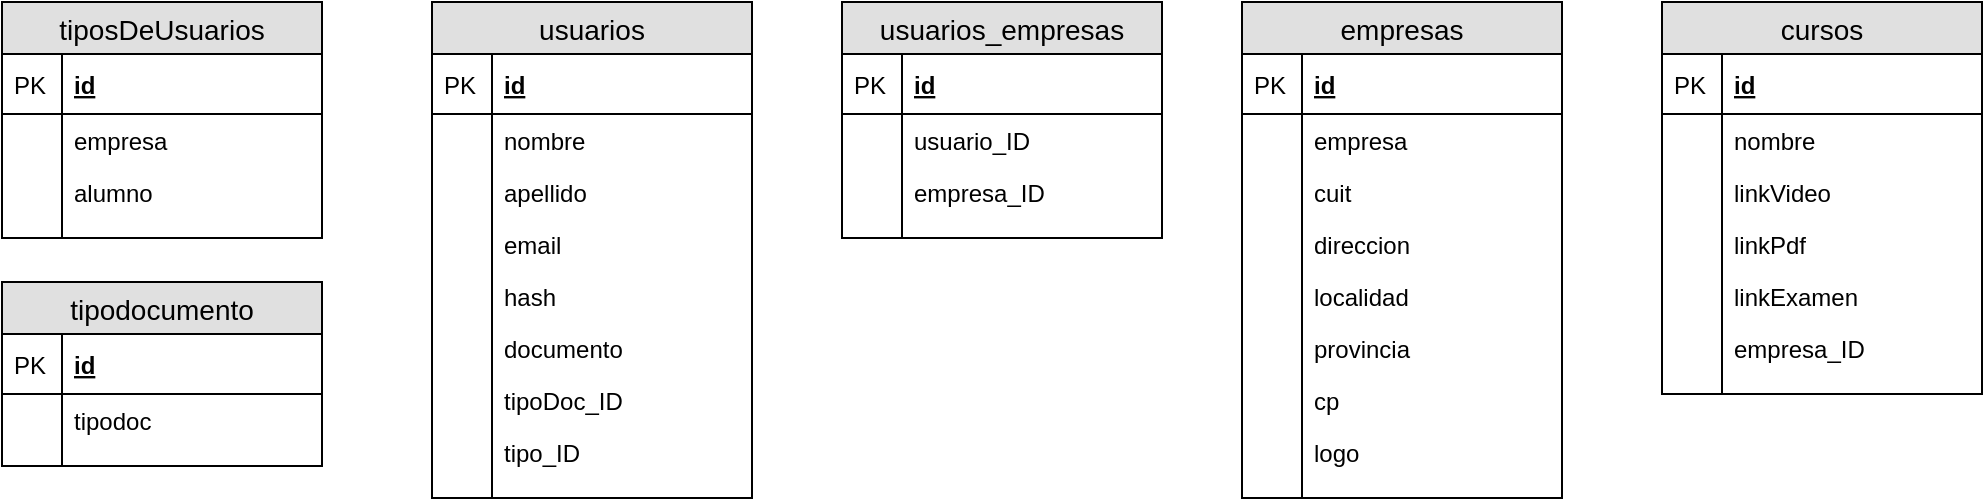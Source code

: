 <mxfile version="12.1.7" type="github" pages="1">
  <diagram id="rwCzeXzMKJZECigRZFu8" name="Page-1">
    <mxGraphModel dx="1005" dy="551" grid="1" gridSize="10" guides="1" tooltips="1" connect="1" arrows="1" fold="1" page="1" pageScale="1" pageWidth="827" pageHeight="1169" math="0" shadow="0">
      <root>
        <mxCell id="0"/>
        <mxCell id="1" parent="0"/>
        <mxCell id="yXwIp1TPtq5uOMqV-L0E-1" value="usuarios" style="swimlane;fontStyle=0;childLayout=stackLayout;horizontal=1;startSize=26;fillColor=#e0e0e0;horizontalStack=0;resizeParent=1;resizeParentMax=0;resizeLast=0;collapsible=1;marginBottom=0;swimlaneFillColor=#ffffff;align=center;fontSize=14;" vertex="1" parent="1">
          <mxGeometry x="235" y="60" width="160" height="248" as="geometry"/>
        </mxCell>
        <mxCell id="yXwIp1TPtq5uOMqV-L0E-2" value="id" style="shape=partialRectangle;top=0;left=0;right=0;bottom=1;align=left;verticalAlign=middle;fillColor=none;spacingLeft=34;spacingRight=4;overflow=hidden;rotatable=0;points=[[0,0.5],[1,0.5]];portConstraint=eastwest;dropTarget=0;fontStyle=5;fontSize=12;" vertex="1" parent="yXwIp1TPtq5uOMqV-L0E-1">
          <mxGeometry y="26" width="160" height="30" as="geometry"/>
        </mxCell>
        <mxCell id="yXwIp1TPtq5uOMqV-L0E-3" value="PK" style="shape=partialRectangle;top=0;left=0;bottom=0;fillColor=none;align=left;verticalAlign=middle;spacingLeft=4;spacingRight=4;overflow=hidden;rotatable=0;points=[];portConstraint=eastwest;part=1;fontSize=12;" vertex="1" connectable="0" parent="yXwIp1TPtq5uOMqV-L0E-2">
          <mxGeometry width="30" height="30" as="geometry"/>
        </mxCell>
        <mxCell id="yXwIp1TPtq5uOMqV-L0E-4" value="nombre" style="shape=partialRectangle;top=0;left=0;right=0;bottom=0;align=left;verticalAlign=top;fillColor=none;spacingLeft=34;spacingRight=4;overflow=hidden;rotatable=0;points=[[0,0.5],[1,0.5]];portConstraint=eastwest;dropTarget=0;fontSize=12;" vertex="1" parent="yXwIp1TPtq5uOMqV-L0E-1">
          <mxGeometry y="56" width="160" height="26" as="geometry"/>
        </mxCell>
        <mxCell id="yXwIp1TPtq5uOMqV-L0E-5" value="" style="shape=partialRectangle;top=0;left=0;bottom=0;fillColor=none;align=left;verticalAlign=top;spacingLeft=4;spacingRight=4;overflow=hidden;rotatable=0;points=[];portConstraint=eastwest;part=1;fontSize=12;" vertex="1" connectable="0" parent="yXwIp1TPtq5uOMqV-L0E-4">
          <mxGeometry width="30" height="26" as="geometry"/>
        </mxCell>
        <mxCell id="yXwIp1TPtq5uOMqV-L0E-6" value="apellido" style="shape=partialRectangle;top=0;left=0;right=0;bottom=0;align=left;verticalAlign=top;fillColor=none;spacingLeft=34;spacingRight=4;overflow=hidden;rotatable=0;points=[[0,0.5],[1,0.5]];portConstraint=eastwest;dropTarget=0;fontSize=12;" vertex="1" parent="yXwIp1TPtq5uOMqV-L0E-1">
          <mxGeometry y="82" width="160" height="26" as="geometry"/>
        </mxCell>
        <mxCell id="yXwIp1TPtq5uOMqV-L0E-7" value="" style="shape=partialRectangle;top=0;left=0;bottom=0;fillColor=none;align=left;verticalAlign=top;spacingLeft=4;spacingRight=4;overflow=hidden;rotatable=0;points=[];portConstraint=eastwest;part=1;fontSize=12;" vertex="1" connectable="0" parent="yXwIp1TPtq5uOMqV-L0E-6">
          <mxGeometry width="30" height="26" as="geometry"/>
        </mxCell>
        <mxCell id="yXwIp1TPtq5uOMqV-L0E-8" value="email" style="shape=partialRectangle;top=0;left=0;right=0;bottom=0;align=left;verticalAlign=top;fillColor=none;spacingLeft=34;spacingRight=4;overflow=hidden;rotatable=0;points=[[0,0.5],[1,0.5]];portConstraint=eastwest;dropTarget=0;fontSize=12;" vertex="1" parent="yXwIp1TPtq5uOMqV-L0E-1">
          <mxGeometry y="108" width="160" height="26" as="geometry"/>
        </mxCell>
        <mxCell id="yXwIp1TPtq5uOMqV-L0E-9" value="" style="shape=partialRectangle;top=0;left=0;bottom=0;fillColor=none;align=left;verticalAlign=top;spacingLeft=4;spacingRight=4;overflow=hidden;rotatable=0;points=[];portConstraint=eastwest;part=1;fontSize=12;" vertex="1" connectable="0" parent="yXwIp1TPtq5uOMqV-L0E-8">
          <mxGeometry width="30" height="26" as="geometry"/>
        </mxCell>
        <mxCell id="yXwIp1TPtq5uOMqV-L0E-12" value="hash" style="shape=partialRectangle;top=0;left=0;right=0;bottom=0;align=left;verticalAlign=top;fillColor=none;spacingLeft=34;spacingRight=4;overflow=hidden;rotatable=0;points=[[0,0.5],[1,0.5]];portConstraint=eastwest;dropTarget=0;fontSize=12;" vertex="1" parent="yXwIp1TPtq5uOMqV-L0E-1">
          <mxGeometry y="134" width="160" height="26" as="geometry"/>
        </mxCell>
        <mxCell id="yXwIp1TPtq5uOMqV-L0E-13" value="" style="shape=partialRectangle;top=0;left=0;bottom=0;fillColor=none;align=left;verticalAlign=top;spacingLeft=4;spacingRight=4;overflow=hidden;rotatable=0;points=[];portConstraint=eastwest;part=1;fontSize=12;" vertex="1" connectable="0" parent="yXwIp1TPtq5uOMqV-L0E-12">
          <mxGeometry width="30" height="26" as="geometry"/>
        </mxCell>
        <mxCell id="yXwIp1TPtq5uOMqV-L0E-88" value="documento" style="shape=partialRectangle;top=0;left=0;right=0;bottom=0;align=left;verticalAlign=top;fillColor=none;spacingLeft=34;spacingRight=4;overflow=hidden;rotatable=0;points=[[0,0.5],[1,0.5]];portConstraint=eastwest;dropTarget=0;fontSize=12;" vertex="1" parent="yXwIp1TPtq5uOMqV-L0E-1">
          <mxGeometry y="160" width="160" height="26" as="geometry"/>
        </mxCell>
        <mxCell id="yXwIp1TPtq5uOMqV-L0E-89" value="" style="shape=partialRectangle;top=0;left=0;bottom=0;fillColor=none;align=left;verticalAlign=top;spacingLeft=4;spacingRight=4;overflow=hidden;rotatable=0;points=[];portConstraint=eastwest;part=1;fontSize=12;" vertex="1" connectable="0" parent="yXwIp1TPtq5uOMqV-L0E-88">
          <mxGeometry width="30" height="26" as="geometry"/>
        </mxCell>
        <mxCell id="yXwIp1TPtq5uOMqV-L0E-86" value="tipoDoc_ID" style="shape=partialRectangle;top=0;left=0;right=0;bottom=0;align=left;verticalAlign=top;fillColor=none;spacingLeft=34;spacingRight=4;overflow=hidden;rotatable=0;points=[[0,0.5],[1,0.5]];portConstraint=eastwest;dropTarget=0;fontSize=12;" vertex="1" parent="yXwIp1TPtq5uOMqV-L0E-1">
          <mxGeometry y="186" width="160" height="26" as="geometry"/>
        </mxCell>
        <mxCell id="yXwIp1TPtq5uOMqV-L0E-87" value="" style="shape=partialRectangle;top=0;left=0;bottom=0;fillColor=none;align=left;verticalAlign=top;spacingLeft=4;spacingRight=4;overflow=hidden;rotatable=0;points=[];portConstraint=eastwest;part=1;fontSize=12;" vertex="1" connectable="0" parent="yXwIp1TPtq5uOMqV-L0E-86">
          <mxGeometry width="30" height="26" as="geometry"/>
        </mxCell>
        <mxCell id="yXwIp1TPtq5uOMqV-L0E-16" value="tipo_ID" style="shape=partialRectangle;top=0;left=0;right=0;bottom=0;align=left;verticalAlign=top;fillColor=none;spacingLeft=34;spacingRight=4;overflow=hidden;rotatable=0;points=[[0,0.5],[1,0.5]];portConstraint=eastwest;dropTarget=0;fontSize=12;" vertex="1" parent="yXwIp1TPtq5uOMqV-L0E-1">
          <mxGeometry y="212" width="160" height="26" as="geometry"/>
        </mxCell>
        <mxCell id="yXwIp1TPtq5uOMqV-L0E-17" value="" style="shape=partialRectangle;top=0;left=0;bottom=0;fillColor=none;align=left;verticalAlign=top;spacingLeft=4;spacingRight=4;overflow=hidden;rotatable=0;points=[];portConstraint=eastwest;part=1;fontSize=12;" vertex="1" connectable="0" parent="yXwIp1TPtq5uOMqV-L0E-16">
          <mxGeometry width="30" height="26" as="geometry"/>
        </mxCell>
        <mxCell id="yXwIp1TPtq5uOMqV-L0E-10" value="" style="shape=partialRectangle;top=0;left=0;right=0;bottom=0;align=left;verticalAlign=top;fillColor=none;spacingLeft=34;spacingRight=4;overflow=hidden;rotatable=0;points=[[0,0.5],[1,0.5]];portConstraint=eastwest;dropTarget=0;fontSize=12;" vertex="1" parent="yXwIp1TPtq5uOMqV-L0E-1">
          <mxGeometry y="238" width="160" height="10" as="geometry"/>
        </mxCell>
        <mxCell id="yXwIp1TPtq5uOMqV-L0E-11" value="" style="shape=partialRectangle;top=0;left=0;bottom=0;fillColor=none;align=left;verticalAlign=top;spacingLeft=4;spacingRight=4;overflow=hidden;rotatable=0;points=[];portConstraint=eastwest;part=1;fontSize=12;" vertex="1" connectable="0" parent="yXwIp1TPtq5uOMqV-L0E-10">
          <mxGeometry width="30" height="10" as="geometry"/>
        </mxCell>
        <mxCell id="yXwIp1TPtq5uOMqV-L0E-18" value="tiposDeUsuarios" style="swimlane;fontStyle=0;childLayout=stackLayout;horizontal=1;startSize=26;fillColor=#e0e0e0;horizontalStack=0;resizeParent=1;resizeParentMax=0;resizeLast=0;collapsible=1;marginBottom=0;swimlaneFillColor=#ffffff;align=center;fontSize=14;" vertex="1" parent="1">
          <mxGeometry x="20" y="60" width="160" height="118" as="geometry"/>
        </mxCell>
        <mxCell id="yXwIp1TPtq5uOMqV-L0E-19" value="id" style="shape=partialRectangle;top=0;left=0;right=0;bottom=1;align=left;verticalAlign=middle;fillColor=none;spacingLeft=34;spacingRight=4;overflow=hidden;rotatable=0;points=[[0,0.5],[1,0.5]];portConstraint=eastwest;dropTarget=0;fontStyle=5;fontSize=12;" vertex="1" parent="yXwIp1TPtq5uOMqV-L0E-18">
          <mxGeometry y="26" width="160" height="30" as="geometry"/>
        </mxCell>
        <mxCell id="yXwIp1TPtq5uOMqV-L0E-20" value="PK" style="shape=partialRectangle;top=0;left=0;bottom=0;fillColor=none;align=left;verticalAlign=middle;spacingLeft=4;spacingRight=4;overflow=hidden;rotatable=0;points=[];portConstraint=eastwest;part=1;fontSize=12;" vertex="1" connectable="0" parent="yXwIp1TPtq5uOMqV-L0E-19">
          <mxGeometry width="30" height="30" as="geometry"/>
        </mxCell>
        <mxCell id="yXwIp1TPtq5uOMqV-L0E-21" value="empresa" style="shape=partialRectangle;top=0;left=0;right=0;bottom=0;align=left;verticalAlign=top;fillColor=none;spacingLeft=34;spacingRight=4;overflow=hidden;rotatable=0;points=[[0,0.5],[1,0.5]];portConstraint=eastwest;dropTarget=0;fontSize=12;" vertex="1" parent="yXwIp1TPtq5uOMqV-L0E-18">
          <mxGeometry y="56" width="160" height="26" as="geometry"/>
        </mxCell>
        <mxCell id="yXwIp1TPtq5uOMqV-L0E-22" value="" style="shape=partialRectangle;top=0;left=0;bottom=0;fillColor=none;align=left;verticalAlign=top;spacingLeft=4;spacingRight=4;overflow=hidden;rotatable=0;points=[];portConstraint=eastwest;part=1;fontSize=12;" vertex="1" connectable="0" parent="yXwIp1TPtq5uOMqV-L0E-21">
          <mxGeometry width="30" height="26" as="geometry"/>
        </mxCell>
        <mxCell id="yXwIp1TPtq5uOMqV-L0E-23" value="alumno" style="shape=partialRectangle;top=0;left=0;right=0;bottom=0;align=left;verticalAlign=top;fillColor=none;spacingLeft=34;spacingRight=4;overflow=hidden;rotatable=0;points=[[0,0.5],[1,0.5]];portConstraint=eastwest;dropTarget=0;fontSize=12;" vertex="1" parent="yXwIp1TPtq5uOMqV-L0E-18">
          <mxGeometry y="82" width="160" height="26" as="geometry"/>
        </mxCell>
        <mxCell id="yXwIp1TPtq5uOMqV-L0E-24" value="" style="shape=partialRectangle;top=0;left=0;bottom=0;fillColor=none;align=left;verticalAlign=top;spacingLeft=4;spacingRight=4;overflow=hidden;rotatable=0;points=[];portConstraint=eastwest;part=1;fontSize=12;" vertex="1" connectable="0" parent="yXwIp1TPtq5uOMqV-L0E-23">
          <mxGeometry width="30" height="26" as="geometry"/>
        </mxCell>
        <mxCell id="yXwIp1TPtq5uOMqV-L0E-33" value="" style="shape=partialRectangle;top=0;left=0;right=0;bottom=0;align=left;verticalAlign=top;fillColor=none;spacingLeft=34;spacingRight=4;overflow=hidden;rotatable=0;points=[[0,0.5],[1,0.5]];portConstraint=eastwest;dropTarget=0;fontSize=12;" vertex="1" parent="yXwIp1TPtq5uOMqV-L0E-18">
          <mxGeometry y="108" width="160" height="10" as="geometry"/>
        </mxCell>
        <mxCell id="yXwIp1TPtq5uOMqV-L0E-34" value="" style="shape=partialRectangle;top=0;left=0;bottom=0;fillColor=none;align=left;verticalAlign=top;spacingLeft=4;spacingRight=4;overflow=hidden;rotatable=0;points=[];portConstraint=eastwest;part=1;fontSize=12;" vertex="1" connectable="0" parent="yXwIp1TPtq5uOMqV-L0E-33">
          <mxGeometry width="30" height="10" as="geometry"/>
        </mxCell>
        <mxCell id="yXwIp1TPtq5uOMqV-L0E-35" value="cursos" style="swimlane;fontStyle=0;childLayout=stackLayout;horizontal=1;startSize=26;fillColor=#e0e0e0;horizontalStack=0;resizeParent=1;resizeParentMax=0;resizeLast=0;collapsible=1;marginBottom=0;swimlaneFillColor=#ffffff;align=center;fontSize=14;" vertex="1" parent="1">
          <mxGeometry x="850" y="60" width="160" height="196" as="geometry"/>
        </mxCell>
        <mxCell id="yXwIp1TPtq5uOMqV-L0E-36" value="id" style="shape=partialRectangle;top=0;left=0;right=0;bottom=1;align=left;verticalAlign=middle;fillColor=none;spacingLeft=34;spacingRight=4;overflow=hidden;rotatable=0;points=[[0,0.5],[1,0.5]];portConstraint=eastwest;dropTarget=0;fontStyle=5;fontSize=12;" vertex="1" parent="yXwIp1TPtq5uOMqV-L0E-35">
          <mxGeometry y="26" width="160" height="30" as="geometry"/>
        </mxCell>
        <mxCell id="yXwIp1TPtq5uOMqV-L0E-37" value="PK" style="shape=partialRectangle;top=0;left=0;bottom=0;fillColor=none;align=left;verticalAlign=middle;spacingLeft=4;spacingRight=4;overflow=hidden;rotatable=0;points=[];portConstraint=eastwest;part=1;fontSize=12;" vertex="1" connectable="0" parent="yXwIp1TPtq5uOMqV-L0E-36">
          <mxGeometry width="30" height="30" as="geometry"/>
        </mxCell>
        <mxCell id="yXwIp1TPtq5uOMqV-L0E-38" value="nombre" style="shape=partialRectangle;top=0;left=0;right=0;bottom=0;align=left;verticalAlign=top;fillColor=none;spacingLeft=34;spacingRight=4;overflow=hidden;rotatable=0;points=[[0,0.5],[1,0.5]];portConstraint=eastwest;dropTarget=0;fontSize=12;" vertex="1" parent="yXwIp1TPtq5uOMqV-L0E-35">
          <mxGeometry y="56" width="160" height="26" as="geometry"/>
        </mxCell>
        <mxCell id="yXwIp1TPtq5uOMqV-L0E-39" value="" style="shape=partialRectangle;top=0;left=0;bottom=0;fillColor=none;align=left;verticalAlign=top;spacingLeft=4;spacingRight=4;overflow=hidden;rotatable=0;points=[];portConstraint=eastwest;part=1;fontSize=12;" vertex="1" connectable="0" parent="yXwIp1TPtq5uOMqV-L0E-38">
          <mxGeometry width="30" height="26" as="geometry"/>
        </mxCell>
        <mxCell id="yXwIp1TPtq5uOMqV-L0E-40" value="linkVideo" style="shape=partialRectangle;top=0;left=0;right=0;bottom=0;align=left;verticalAlign=top;fillColor=none;spacingLeft=34;spacingRight=4;overflow=hidden;rotatable=0;points=[[0,0.5],[1,0.5]];portConstraint=eastwest;dropTarget=0;fontSize=12;" vertex="1" parent="yXwIp1TPtq5uOMqV-L0E-35">
          <mxGeometry y="82" width="160" height="26" as="geometry"/>
        </mxCell>
        <mxCell id="yXwIp1TPtq5uOMqV-L0E-41" value="" style="shape=partialRectangle;top=0;left=0;bottom=0;fillColor=none;align=left;verticalAlign=top;spacingLeft=4;spacingRight=4;overflow=hidden;rotatable=0;points=[];portConstraint=eastwest;part=1;fontSize=12;" vertex="1" connectable="0" parent="yXwIp1TPtq5uOMqV-L0E-40">
          <mxGeometry width="30" height="26" as="geometry"/>
        </mxCell>
        <mxCell id="yXwIp1TPtq5uOMqV-L0E-44" value="linkPdf" style="shape=partialRectangle;top=0;left=0;right=0;bottom=0;align=left;verticalAlign=top;fillColor=none;spacingLeft=34;spacingRight=4;overflow=hidden;rotatable=0;points=[[0,0.5],[1,0.5]];portConstraint=eastwest;dropTarget=0;fontSize=12;" vertex="1" parent="yXwIp1TPtq5uOMqV-L0E-35">
          <mxGeometry y="108" width="160" height="26" as="geometry"/>
        </mxCell>
        <mxCell id="yXwIp1TPtq5uOMqV-L0E-45" value="" style="shape=partialRectangle;top=0;left=0;bottom=0;fillColor=none;align=left;verticalAlign=top;spacingLeft=4;spacingRight=4;overflow=hidden;rotatable=0;points=[];portConstraint=eastwest;part=1;fontSize=12;" vertex="1" connectable="0" parent="yXwIp1TPtq5uOMqV-L0E-44">
          <mxGeometry width="30" height="26" as="geometry"/>
        </mxCell>
        <mxCell id="yXwIp1TPtq5uOMqV-L0E-46" value="linkExamen" style="shape=partialRectangle;top=0;left=0;right=0;bottom=0;align=left;verticalAlign=top;fillColor=none;spacingLeft=34;spacingRight=4;overflow=hidden;rotatable=0;points=[[0,0.5],[1,0.5]];portConstraint=eastwest;dropTarget=0;fontSize=12;" vertex="1" parent="yXwIp1TPtq5uOMqV-L0E-35">
          <mxGeometry y="134" width="160" height="26" as="geometry"/>
        </mxCell>
        <mxCell id="yXwIp1TPtq5uOMqV-L0E-47" value="" style="shape=partialRectangle;top=0;left=0;bottom=0;fillColor=none;align=left;verticalAlign=top;spacingLeft=4;spacingRight=4;overflow=hidden;rotatable=0;points=[];portConstraint=eastwest;part=1;fontSize=12;" vertex="1" connectable="0" parent="yXwIp1TPtq5uOMqV-L0E-46">
          <mxGeometry width="30" height="26" as="geometry"/>
        </mxCell>
        <mxCell id="yXwIp1TPtq5uOMqV-L0E-124" value="empresa_ID&#xa;" style="shape=partialRectangle;top=0;left=0;right=0;bottom=0;align=left;verticalAlign=top;fillColor=none;spacingLeft=34;spacingRight=4;overflow=hidden;rotatable=0;points=[[0,0.5],[1,0.5]];portConstraint=eastwest;dropTarget=0;fontSize=12;" vertex="1" parent="yXwIp1TPtq5uOMqV-L0E-35">
          <mxGeometry y="160" width="160" height="26" as="geometry"/>
        </mxCell>
        <mxCell id="yXwIp1TPtq5uOMqV-L0E-125" value="" style="shape=partialRectangle;top=0;left=0;bottom=0;fillColor=none;align=left;verticalAlign=top;spacingLeft=4;spacingRight=4;overflow=hidden;rotatable=0;points=[];portConstraint=eastwest;part=1;fontSize=12;" vertex="1" connectable="0" parent="yXwIp1TPtq5uOMqV-L0E-124">
          <mxGeometry width="30" height="26" as="geometry"/>
        </mxCell>
        <mxCell id="yXwIp1TPtq5uOMqV-L0E-42" value="" style="shape=partialRectangle;top=0;left=0;right=0;bottom=0;align=left;verticalAlign=top;fillColor=none;spacingLeft=34;spacingRight=4;overflow=hidden;rotatable=0;points=[[0,0.5],[1,0.5]];portConstraint=eastwest;dropTarget=0;fontSize=12;" vertex="1" parent="yXwIp1TPtq5uOMqV-L0E-35">
          <mxGeometry y="186" width="160" height="10" as="geometry"/>
        </mxCell>
        <mxCell id="yXwIp1TPtq5uOMqV-L0E-43" value="" style="shape=partialRectangle;top=0;left=0;bottom=0;fillColor=none;align=left;verticalAlign=top;spacingLeft=4;spacingRight=4;overflow=hidden;rotatable=0;points=[];portConstraint=eastwest;part=1;fontSize=12;" vertex="1" connectable="0" parent="yXwIp1TPtq5uOMqV-L0E-42">
          <mxGeometry width="30" height="10" as="geometry"/>
        </mxCell>
        <mxCell id="yXwIp1TPtq5uOMqV-L0E-52" value="empresas" style="swimlane;fontStyle=0;childLayout=stackLayout;horizontal=1;startSize=26;fillColor=#e0e0e0;horizontalStack=0;resizeParent=1;resizeParentMax=0;resizeLast=0;collapsible=1;marginBottom=0;swimlaneFillColor=#ffffff;align=center;fontSize=14;" vertex="1" parent="1">
          <mxGeometry x="640" y="60" width="160" height="248" as="geometry"/>
        </mxCell>
        <mxCell id="yXwIp1TPtq5uOMqV-L0E-53" value="id" style="shape=partialRectangle;top=0;left=0;right=0;bottom=1;align=left;verticalAlign=middle;fillColor=none;spacingLeft=34;spacingRight=4;overflow=hidden;rotatable=0;points=[[0,0.5],[1,0.5]];portConstraint=eastwest;dropTarget=0;fontStyle=5;fontSize=12;" vertex="1" parent="yXwIp1TPtq5uOMqV-L0E-52">
          <mxGeometry y="26" width="160" height="30" as="geometry"/>
        </mxCell>
        <mxCell id="yXwIp1TPtq5uOMqV-L0E-54" value="PK" style="shape=partialRectangle;top=0;left=0;bottom=0;fillColor=none;align=left;verticalAlign=middle;spacingLeft=4;spacingRight=4;overflow=hidden;rotatable=0;points=[];portConstraint=eastwest;part=1;fontSize=12;" vertex="1" connectable="0" parent="yXwIp1TPtq5uOMqV-L0E-53">
          <mxGeometry width="30" height="30" as="geometry"/>
        </mxCell>
        <mxCell id="yXwIp1TPtq5uOMqV-L0E-55" value="empresa" style="shape=partialRectangle;top=0;left=0;right=0;bottom=0;align=left;verticalAlign=top;fillColor=none;spacingLeft=34;spacingRight=4;overflow=hidden;rotatable=0;points=[[0,0.5],[1,0.5]];portConstraint=eastwest;dropTarget=0;fontSize=12;" vertex="1" parent="yXwIp1TPtq5uOMqV-L0E-52">
          <mxGeometry y="56" width="160" height="26" as="geometry"/>
        </mxCell>
        <mxCell id="yXwIp1TPtq5uOMqV-L0E-56" value="" style="shape=partialRectangle;top=0;left=0;bottom=0;fillColor=none;align=left;verticalAlign=top;spacingLeft=4;spacingRight=4;overflow=hidden;rotatable=0;points=[];portConstraint=eastwest;part=1;fontSize=12;" vertex="1" connectable="0" parent="yXwIp1TPtq5uOMqV-L0E-55">
          <mxGeometry width="30" height="26" as="geometry"/>
        </mxCell>
        <mxCell id="yXwIp1TPtq5uOMqV-L0E-57" value="cuit" style="shape=partialRectangle;top=0;left=0;right=0;bottom=0;align=left;verticalAlign=top;fillColor=none;spacingLeft=34;spacingRight=4;overflow=hidden;rotatable=0;points=[[0,0.5],[1,0.5]];portConstraint=eastwest;dropTarget=0;fontSize=12;" vertex="1" parent="yXwIp1TPtq5uOMqV-L0E-52">
          <mxGeometry y="82" width="160" height="26" as="geometry"/>
        </mxCell>
        <mxCell id="yXwIp1TPtq5uOMqV-L0E-58" value="" style="shape=partialRectangle;top=0;left=0;bottom=0;fillColor=none;align=left;verticalAlign=top;spacingLeft=4;spacingRight=4;overflow=hidden;rotatable=0;points=[];portConstraint=eastwest;part=1;fontSize=12;" vertex="1" connectable="0" parent="yXwIp1TPtq5uOMqV-L0E-57">
          <mxGeometry width="30" height="26" as="geometry"/>
        </mxCell>
        <mxCell id="yXwIp1TPtq5uOMqV-L0E-61" value="direccion" style="shape=partialRectangle;top=0;left=0;right=0;bottom=0;align=left;verticalAlign=top;fillColor=none;spacingLeft=34;spacingRight=4;overflow=hidden;rotatable=0;points=[[0,0.5],[1,0.5]];portConstraint=eastwest;dropTarget=0;fontSize=12;" vertex="1" parent="yXwIp1TPtq5uOMqV-L0E-52">
          <mxGeometry y="108" width="160" height="26" as="geometry"/>
        </mxCell>
        <mxCell id="yXwIp1TPtq5uOMqV-L0E-62" value="" style="shape=partialRectangle;top=0;left=0;bottom=0;fillColor=none;align=left;verticalAlign=top;spacingLeft=4;spacingRight=4;overflow=hidden;rotatable=0;points=[];portConstraint=eastwest;part=1;fontSize=12;" vertex="1" connectable="0" parent="yXwIp1TPtq5uOMqV-L0E-61">
          <mxGeometry width="30" height="26" as="geometry"/>
        </mxCell>
        <mxCell id="yXwIp1TPtq5uOMqV-L0E-63" value="localidad" style="shape=partialRectangle;top=0;left=0;right=0;bottom=0;align=left;verticalAlign=top;fillColor=none;spacingLeft=34;spacingRight=4;overflow=hidden;rotatable=0;points=[[0,0.5],[1,0.5]];portConstraint=eastwest;dropTarget=0;fontSize=12;" vertex="1" parent="yXwIp1TPtq5uOMqV-L0E-52">
          <mxGeometry y="134" width="160" height="26" as="geometry"/>
        </mxCell>
        <mxCell id="yXwIp1TPtq5uOMqV-L0E-64" value="" style="shape=partialRectangle;top=0;left=0;bottom=0;fillColor=none;align=left;verticalAlign=top;spacingLeft=4;spacingRight=4;overflow=hidden;rotatable=0;points=[];portConstraint=eastwest;part=1;fontSize=12;" vertex="1" connectable="0" parent="yXwIp1TPtq5uOMqV-L0E-63">
          <mxGeometry width="30" height="26" as="geometry"/>
        </mxCell>
        <mxCell id="yXwIp1TPtq5uOMqV-L0E-65" value="provincia" style="shape=partialRectangle;top=0;left=0;right=0;bottom=0;align=left;verticalAlign=top;fillColor=none;spacingLeft=34;spacingRight=4;overflow=hidden;rotatable=0;points=[[0,0.5],[1,0.5]];portConstraint=eastwest;dropTarget=0;fontSize=12;" vertex="1" parent="yXwIp1TPtq5uOMqV-L0E-52">
          <mxGeometry y="160" width="160" height="26" as="geometry"/>
        </mxCell>
        <mxCell id="yXwIp1TPtq5uOMqV-L0E-66" value="" style="shape=partialRectangle;top=0;left=0;bottom=0;fillColor=none;align=left;verticalAlign=top;spacingLeft=4;spacingRight=4;overflow=hidden;rotatable=0;points=[];portConstraint=eastwest;part=1;fontSize=12;" vertex="1" connectable="0" parent="yXwIp1TPtq5uOMqV-L0E-65">
          <mxGeometry width="30" height="26" as="geometry"/>
        </mxCell>
        <mxCell id="yXwIp1TPtq5uOMqV-L0E-67" value="cp" style="shape=partialRectangle;top=0;left=0;right=0;bottom=0;align=left;verticalAlign=top;fillColor=none;spacingLeft=34;spacingRight=4;overflow=hidden;rotatable=0;points=[[0,0.5],[1,0.5]];portConstraint=eastwest;dropTarget=0;fontSize=12;" vertex="1" parent="yXwIp1TPtq5uOMqV-L0E-52">
          <mxGeometry y="186" width="160" height="26" as="geometry"/>
        </mxCell>
        <mxCell id="yXwIp1TPtq5uOMqV-L0E-68" value="" style="shape=partialRectangle;top=0;left=0;bottom=0;fillColor=none;align=left;verticalAlign=top;spacingLeft=4;spacingRight=4;overflow=hidden;rotatable=0;points=[];portConstraint=eastwest;part=1;fontSize=12;" vertex="1" connectable="0" parent="yXwIp1TPtq5uOMqV-L0E-67">
          <mxGeometry width="30" height="26" as="geometry"/>
        </mxCell>
        <mxCell id="yXwIp1TPtq5uOMqV-L0E-69" value="logo" style="shape=partialRectangle;top=0;left=0;right=0;bottom=0;align=left;verticalAlign=top;fillColor=none;spacingLeft=34;spacingRight=4;overflow=hidden;rotatable=0;points=[[0,0.5],[1,0.5]];portConstraint=eastwest;dropTarget=0;fontSize=12;" vertex="1" parent="yXwIp1TPtq5uOMqV-L0E-52">
          <mxGeometry y="212" width="160" height="26" as="geometry"/>
        </mxCell>
        <mxCell id="yXwIp1TPtq5uOMqV-L0E-70" value="" style="shape=partialRectangle;top=0;left=0;bottom=0;fillColor=none;align=left;verticalAlign=top;spacingLeft=4;spacingRight=4;overflow=hidden;rotatable=0;points=[];portConstraint=eastwest;part=1;fontSize=12;" vertex="1" connectable="0" parent="yXwIp1TPtq5uOMqV-L0E-69">
          <mxGeometry width="30" height="26" as="geometry"/>
        </mxCell>
        <mxCell id="yXwIp1TPtq5uOMqV-L0E-59" value="" style="shape=partialRectangle;top=0;left=0;right=0;bottom=0;align=left;verticalAlign=top;fillColor=none;spacingLeft=34;spacingRight=4;overflow=hidden;rotatable=0;points=[[0,0.5],[1,0.5]];portConstraint=eastwest;dropTarget=0;fontSize=12;" vertex="1" parent="yXwIp1TPtq5uOMqV-L0E-52">
          <mxGeometry y="238" width="160" height="10" as="geometry"/>
        </mxCell>
        <mxCell id="yXwIp1TPtq5uOMqV-L0E-60" value="" style="shape=partialRectangle;top=0;left=0;bottom=0;fillColor=none;align=left;verticalAlign=top;spacingLeft=4;spacingRight=4;overflow=hidden;rotatable=0;points=[];portConstraint=eastwest;part=1;fontSize=12;" vertex="1" connectable="0" parent="yXwIp1TPtq5uOMqV-L0E-59">
          <mxGeometry width="30" height="10" as="geometry"/>
        </mxCell>
        <mxCell id="yXwIp1TPtq5uOMqV-L0E-90" value="usuarios_empresas" style="swimlane;fontStyle=0;childLayout=stackLayout;horizontal=1;startSize=26;fillColor=#e0e0e0;horizontalStack=0;resizeParent=1;resizeParentMax=0;resizeLast=0;collapsible=1;marginBottom=0;swimlaneFillColor=#ffffff;align=center;fontSize=14;" vertex="1" parent="1">
          <mxGeometry x="440" y="60" width="160" height="118" as="geometry"/>
        </mxCell>
        <mxCell id="yXwIp1TPtq5uOMqV-L0E-91" value="id" style="shape=partialRectangle;top=0;left=0;right=0;bottom=1;align=left;verticalAlign=middle;fillColor=none;spacingLeft=34;spacingRight=4;overflow=hidden;rotatable=0;points=[[0,0.5],[1,0.5]];portConstraint=eastwest;dropTarget=0;fontStyle=5;fontSize=12;" vertex="1" parent="yXwIp1TPtq5uOMqV-L0E-90">
          <mxGeometry y="26" width="160" height="30" as="geometry"/>
        </mxCell>
        <mxCell id="yXwIp1TPtq5uOMqV-L0E-92" value="PK" style="shape=partialRectangle;top=0;left=0;bottom=0;fillColor=none;align=left;verticalAlign=middle;spacingLeft=4;spacingRight=4;overflow=hidden;rotatable=0;points=[];portConstraint=eastwest;part=1;fontSize=12;" vertex="1" connectable="0" parent="yXwIp1TPtq5uOMqV-L0E-91">
          <mxGeometry width="30" height="30" as="geometry"/>
        </mxCell>
        <mxCell id="yXwIp1TPtq5uOMqV-L0E-93" value="usuario_ID" style="shape=partialRectangle;top=0;left=0;right=0;bottom=0;align=left;verticalAlign=top;fillColor=none;spacingLeft=34;spacingRight=4;overflow=hidden;rotatable=0;points=[[0,0.5],[1,0.5]];portConstraint=eastwest;dropTarget=0;fontSize=12;" vertex="1" parent="yXwIp1TPtq5uOMqV-L0E-90">
          <mxGeometry y="56" width="160" height="26" as="geometry"/>
        </mxCell>
        <mxCell id="yXwIp1TPtq5uOMqV-L0E-94" value="" style="shape=partialRectangle;top=0;left=0;bottom=0;fillColor=none;align=left;verticalAlign=top;spacingLeft=4;spacingRight=4;overflow=hidden;rotatable=0;points=[];portConstraint=eastwest;part=1;fontSize=12;" vertex="1" connectable="0" parent="yXwIp1TPtq5uOMqV-L0E-93">
          <mxGeometry width="30" height="26" as="geometry"/>
        </mxCell>
        <mxCell id="yXwIp1TPtq5uOMqV-L0E-95" value="empresa_ID" style="shape=partialRectangle;top=0;left=0;right=0;bottom=0;align=left;verticalAlign=top;fillColor=none;spacingLeft=34;spacingRight=4;overflow=hidden;rotatable=0;points=[[0,0.5],[1,0.5]];portConstraint=eastwest;dropTarget=0;fontSize=12;" vertex="1" parent="yXwIp1TPtq5uOMqV-L0E-90">
          <mxGeometry y="82" width="160" height="26" as="geometry"/>
        </mxCell>
        <mxCell id="yXwIp1TPtq5uOMqV-L0E-96" value="" style="shape=partialRectangle;top=0;left=0;bottom=0;fillColor=none;align=left;verticalAlign=top;spacingLeft=4;spacingRight=4;overflow=hidden;rotatable=0;points=[];portConstraint=eastwest;part=1;fontSize=12;" vertex="1" connectable="0" parent="yXwIp1TPtq5uOMqV-L0E-95">
          <mxGeometry width="30" height="26" as="geometry"/>
        </mxCell>
        <mxCell id="yXwIp1TPtq5uOMqV-L0E-111" value="" style="shape=partialRectangle;top=0;left=0;right=0;bottom=0;align=left;verticalAlign=top;fillColor=none;spacingLeft=34;spacingRight=4;overflow=hidden;rotatable=0;points=[[0,0.5],[1,0.5]];portConstraint=eastwest;dropTarget=0;fontSize=12;" vertex="1" parent="yXwIp1TPtq5uOMqV-L0E-90">
          <mxGeometry y="108" width="160" height="10" as="geometry"/>
        </mxCell>
        <mxCell id="yXwIp1TPtq5uOMqV-L0E-112" value="" style="shape=partialRectangle;top=0;left=0;bottom=0;fillColor=none;align=left;verticalAlign=top;spacingLeft=4;spacingRight=4;overflow=hidden;rotatable=0;points=[];portConstraint=eastwest;part=1;fontSize=12;" vertex="1" connectable="0" parent="yXwIp1TPtq5uOMqV-L0E-111">
          <mxGeometry width="30" height="10" as="geometry"/>
        </mxCell>
        <mxCell id="yXwIp1TPtq5uOMqV-L0E-113" value="tipodocumento" style="swimlane;fontStyle=0;childLayout=stackLayout;horizontal=1;startSize=26;fillColor=#e0e0e0;horizontalStack=0;resizeParent=1;resizeParentMax=0;resizeLast=0;collapsible=1;marginBottom=0;swimlaneFillColor=#ffffff;align=center;fontSize=14;" vertex="1" parent="1">
          <mxGeometry x="20" y="200" width="160" height="92" as="geometry"/>
        </mxCell>
        <mxCell id="yXwIp1TPtq5uOMqV-L0E-114" value="id" style="shape=partialRectangle;top=0;left=0;right=0;bottom=1;align=left;verticalAlign=middle;fillColor=none;spacingLeft=34;spacingRight=4;overflow=hidden;rotatable=0;points=[[0,0.5],[1,0.5]];portConstraint=eastwest;dropTarget=0;fontStyle=5;fontSize=12;" vertex="1" parent="yXwIp1TPtq5uOMqV-L0E-113">
          <mxGeometry y="26" width="160" height="30" as="geometry"/>
        </mxCell>
        <mxCell id="yXwIp1TPtq5uOMqV-L0E-115" value="PK" style="shape=partialRectangle;top=0;left=0;bottom=0;fillColor=none;align=left;verticalAlign=middle;spacingLeft=4;spacingRight=4;overflow=hidden;rotatable=0;points=[];portConstraint=eastwest;part=1;fontSize=12;" vertex="1" connectable="0" parent="yXwIp1TPtq5uOMqV-L0E-114">
          <mxGeometry width="30" height="30" as="geometry"/>
        </mxCell>
        <mxCell id="yXwIp1TPtq5uOMqV-L0E-118" value="tipodoc" style="shape=partialRectangle;top=0;left=0;right=0;bottom=0;align=left;verticalAlign=top;fillColor=none;spacingLeft=34;spacingRight=4;overflow=hidden;rotatable=0;points=[[0,0.5],[1,0.5]];portConstraint=eastwest;dropTarget=0;fontSize=12;" vertex="1" parent="yXwIp1TPtq5uOMqV-L0E-113">
          <mxGeometry y="56" width="160" height="26" as="geometry"/>
        </mxCell>
        <mxCell id="yXwIp1TPtq5uOMqV-L0E-119" value="" style="shape=partialRectangle;top=0;left=0;bottom=0;fillColor=none;align=left;verticalAlign=top;spacingLeft=4;spacingRight=4;overflow=hidden;rotatable=0;points=[];portConstraint=eastwest;part=1;fontSize=12;" vertex="1" connectable="0" parent="yXwIp1TPtq5uOMqV-L0E-118">
          <mxGeometry width="30" height="26" as="geometry"/>
        </mxCell>
        <mxCell id="yXwIp1TPtq5uOMqV-L0E-120" value="" style="shape=partialRectangle;top=0;left=0;right=0;bottom=0;align=left;verticalAlign=top;fillColor=none;spacingLeft=34;spacingRight=4;overflow=hidden;rotatable=0;points=[[0,0.5],[1,0.5]];portConstraint=eastwest;dropTarget=0;fontSize=12;" vertex="1" parent="yXwIp1TPtq5uOMqV-L0E-113">
          <mxGeometry y="82" width="160" height="10" as="geometry"/>
        </mxCell>
        <mxCell id="yXwIp1TPtq5uOMqV-L0E-121" value="" style="shape=partialRectangle;top=0;left=0;bottom=0;fillColor=none;align=left;verticalAlign=top;spacingLeft=4;spacingRight=4;overflow=hidden;rotatable=0;points=[];portConstraint=eastwest;part=1;fontSize=12;" vertex="1" connectable="0" parent="yXwIp1TPtq5uOMqV-L0E-120">
          <mxGeometry width="30" height="10" as="geometry"/>
        </mxCell>
      </root>
    </mxGraphModel>
  </diagram>
</mxfile>
